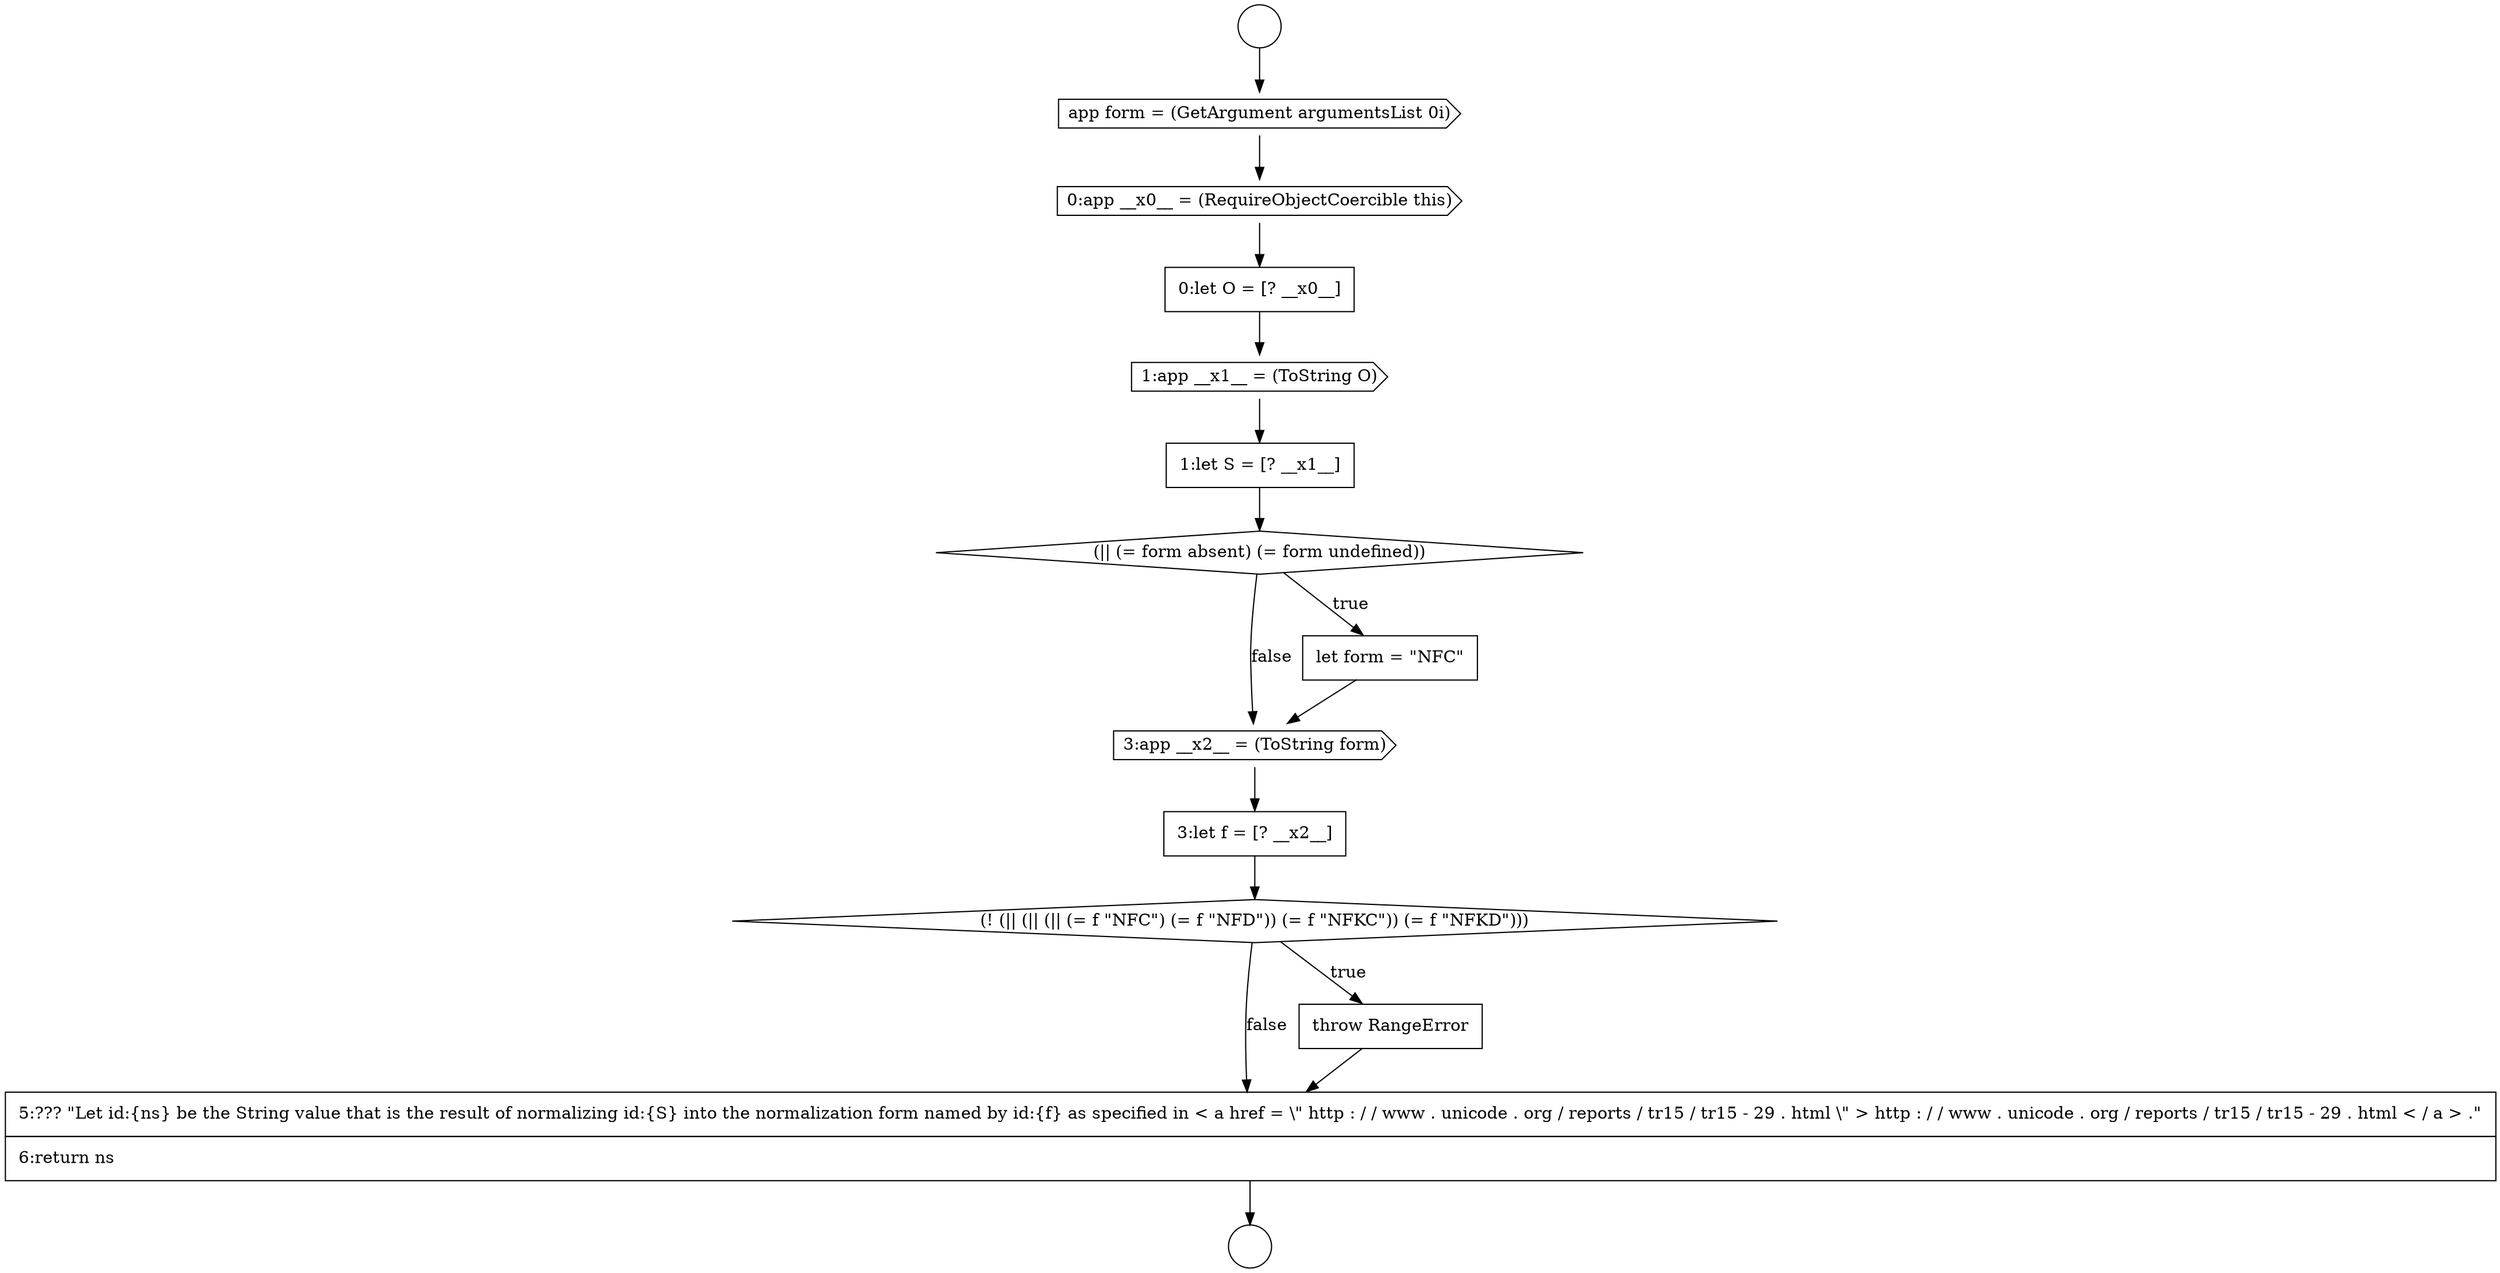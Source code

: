 digraph {
  node12286 [shape=none, margin=0, label=<<font color="black">
    <table border="0" cellborder="1" cellspacing="0" cellpadding="10">
      <tr><td align="left">1:let S = [? __x1__]</td></tr>
    </table>
  </font>> color="black" fillcolor="white" style=filled]
  node12291 [shape=diamond, label=<<font color="black">(! (|| (|| (|| (= f &quot;NFC&quot;) (= f &quot;NFD&quot;)) (= f &quot;NFKC&quot;)) (= f &quot;NFKD&quot;)))</font>> color="black" fillcolor="white" style=filled]
  node12281 [shape=circle label=" " color="black" fillcolor="white" style=filled]
  node12282 [shape=cds, label=<<font color="black">app form = (GetArgument argumentsList 0i)</font>> color="black" fillcolor="white" style=filled]
  node12280 [shape=circle label=" " color="black" fillcolor="white" style=filled]
  node12284 [shape=none, margin=0, label=<<font color="black">
    <table border="0" cellborder="1" cellspacing="0" cellpadding="10">
      <tr><td align="left">0:let O = [? __x0__]</td></tr>
    </table>
  </font>> color="black" fillcolor="white" style=filled]
  node12289 [shape=cds, label=<<font color="black">3:app __x2__ = (ToString form)</font>> color="black" fillcolor="white" style=filled]
  node12290 [shape=none, margin=0, label=<<font color="black">
    <table border="0" cellborder="1" cellspacing="0" cellpadding="10">
      <tr><td align="left">3:let f = [? __x2__]</td></tr>
    </table>
  </font>> color="black" fillcolor="white" style=filled]
  node12287 [shape=diamond, label=<<font color="black">(|| (= form absent) (= form undefined))</font>> color="black" fillcolor="white" style=filled]
  node12288 [shape=none, margin=0, label=<<font color="black">
    <table border="0" cellborder="1" cellspacing="0" cellpadding="10">
      <tr><td align="left">let form = &quot;NFC&quot;</td></tr>
    </table>
  </font>> color="black" fillcolor="white" style=filled]
  node12283 [shape=cds, label=<<font color="black">0:app __x0__ = (RequireObjectCoercible this)</font>> color="black" fillcolor="white" style=filled]
  node12293 [shape=none, margin=0, label=<<font color="black">
    <table border="0" cellborder="1" cellspacing="0" cellpadding="10">
      <tr><td align="left">5:??? &quot;Let id:{ns} be the String value that is the result of normalizing id:{S} into the normalization form named by id:{f} as specified in &lt; a href = \&quot; http : / / www . unicode . org / reports / tr15 / tr15 - 29 . html \&quot; &gt; http : / / www . unicode . org / reports / tr15 / tr15 - 29 . html &lt; / a &gt; .&quot;</td></tr>
      <tr><td align="left">6:return ns</td></tr>
    </table>
  </font>> color="black" fillcolor="white" style=filled]
  node12292 [shape=none, margin=0, label=<<font color="black">
    <table border="0" cellborder="1" cellspacing="0" cellpadding="10">
      <tr><td align="left">throw RangeError</td></tr>
    </table>
  </font>> color="black" fillcolor="white" style=filled]
  node12285 [shape=cds, label=<<font color="black">1:app __x1__ = (ToString O)</font>> color="black" fillcolor="white" style=filled]
  node12283 -> node12284 [ color="black"]
  node12293 -> node12281 [ color="black"]
  node12288 -> node12289 [ color="black"]
  node12287 -> node12288 [label=<<font color="black">true</font>> color="black"]
  node12287 -> node12289 [label=<<font color="black">false</font>> color="black"]
  node12280 -> node12282 [ color="black"]
  node12285 -> node12286 [ color="black"]
  node12291 -> node12292 [label=<<font color="black">true</font>> color="black"]
  node12291 -> node12293 [label=<<font color="black">false</font>> color="black"]
  node12290 -> node12291 [ color="black"]
  node12284 -> node12285 [ color="black"]
  node12289 -> node12290 [ color="black"]
  node12292 -> node12293 [ color="black"]
  node12286 -> node12287 [ color="black"]
  node12282 -> node12283 [ color="black"]
}
